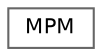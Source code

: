 digraph "Graphical Class Hierarchy"
{
 // LATEX_PDF_SIZE
  bgcolor="transparent";
  edge [fontname=Helvetica,fontsize=10,labelfontname=Helvetica,labelfontsize=10];
  node [fontname=Helvetica,fontsize=10,shape=box,height=0.2,width=0.4];
  rankdir="LR";
  Node0 [id="Node000000",label="MPM",height=0.2,width=0.4,color="grey40", fillcolor="white", style="filled",URL="$classMPM.html",tooltip="Components and algorithms of the MPM This class contain the basic objects of a MPM model,..."];
}
